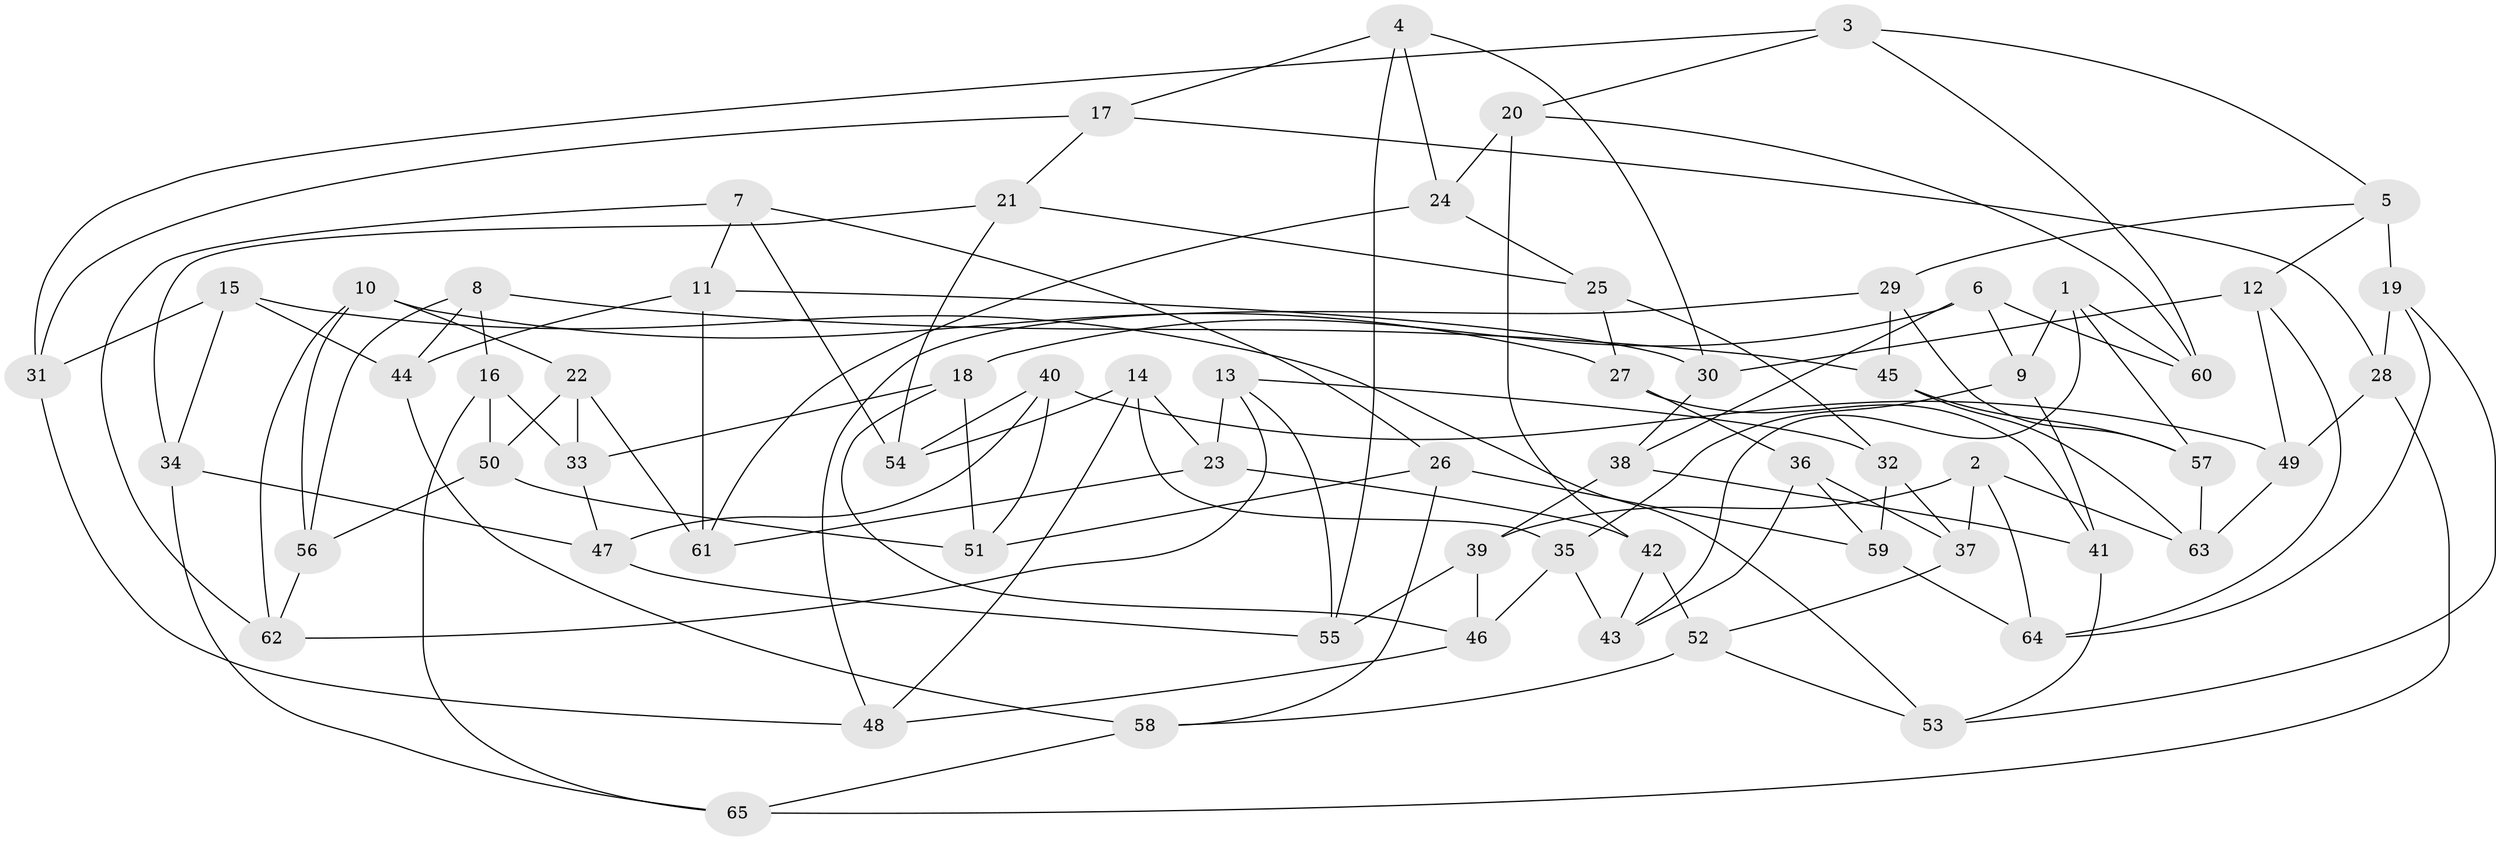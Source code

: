 // coarse degree distribution, {6: 0.5121951219512195, 4: 0.3902439024390244, 5: 0.07317073170731707, 3: 0.024390243902439025}
// Generated by graph-tools (version 1.1) at 2025/42/03/06/25 10:42:23]
// undirected, 65 vertices, 130 edges
graph export_dot {
graph [start="1"]
  node [color=gray90,style=filled];
  1;
  2;
  3;
  4;
  5;
  6;
  7;
  8;
  9;
  10;
  11;
  12;
  13;
  14;
  15;
  16;
  17;
  18;
  19;
  20;
  21;
  22;
  23;
  24;
  25;
  26;
  27;
  28;
  29;
  30;
  31;
  32;
  33;
  34;
  35;
  36;
  37;
  38;
  39;
  40;
  41;
  42;
  43;
  44;
  45;
  46;
  47;
  48;
  49;
  50;
  51;
  52;
  53;
  54;
  55;
  56;
  57;
  58;
  59;
  60;
  61;
  62;
  63;
  64;
  65;
  1 -- 43;
  1 -- 9;
  1 -- 57;
  1 -- 60;
  2 -- 39;
  2 -- 37;
  2 -- 63;
  2 -- 64;
  3 -- 60;
  3 -- 31;
  3 -- 20;
  3 -- 5;
  4 -- 30;
  4 -- 55;
  4 -- 17;
  4 -- 24;
  5 -- 19;
  5 -- 12;
  5 -- 29;
  6 -- 38;
  6 -- 9;
  6 -- 60;
  6 -- 18;
  7 -- 62;
  7 -- 11;
  7 -- 54;
  7 -- 26;
  8 -- 16;
  8 -- 45;
  8 -- 56;
  8 -- 44;
  9 -- 35;
  9 -- 41;
  10 -- 22;
  10 -- 56;
  10 -- 27;
  10 -- 62;
  11 -- 30;
  11 -- 44;
  11 -- 61;
  12 -- 30;
  12 -- 64;
  12 -- 49;
  13 -- 55;
  13 -- 32;
  13 -- 62;
  13 -- 23;
  14 -- 48;
  14 -- 23;
  14 -- 35;
  14 -- 54;
  15 -- 34;
  15 -- 53;
  15 -- 44;
  15 -- 31;
  16 -- 50;
  16 -- 65;
  16 -- 33;
  17 -- 28;
  17 -- 31;
  17 -- 21;
  18 -- 51;
  18 -- 33;
  18 -- 46;
  19 -- 64;
  19 -- 28;
  19 -- 53;
  20 -- 42;
  20 -- 24;
  20 -- 60;
  21 -- 34;
  21 -- 25;
  21 -- 54;
  22 -- 61;
  22 -- 33;
  22 -- 50;
  23 -- 61;
  23 -- 42;
  24 -- 25;
  24 -- 61;
  25 -- 32;
  25 -- 27;
  26 -- 51;
  26 -- 59;
  26 -- 58;
  27 -- 41;
  27 -- 36;
  28 -- 65;
  28 -- 49;
  29 -- 57;
  29 -- 45;
  29 -- 48;
  30 -- 38;
  31 -- 48;
  32 -- 37;
  32 -- 59;
  33 -- 47;
  34 -- 65;
  34 -- 47;
  35 -- 46;
  35 -- 43;
  36 -- 43;
  36 -- 37;
  36 -- 59;
  37 -- 52;
  38 -- 39;
  38 -- 41;
  39 -- 46;
  39 -- 55;
  40 -- 54;
  40 -- 47;
  40 -- 49;
  40 -- 51;
  41 -- 53;
  42 -- 52;
  42 -- 43;
  44 -- 58;
  45 -- 63;
  45 -- 57;
  46 -- 48;
  47 -- 55;
  49 -- 63;
  50 -- 51;
  50 -- 56;
  52 -- 58;
  52 -- 53;
  56 -- 62;
  57 -- 63;
  58 -- 65;
  59 -- 64;
}
